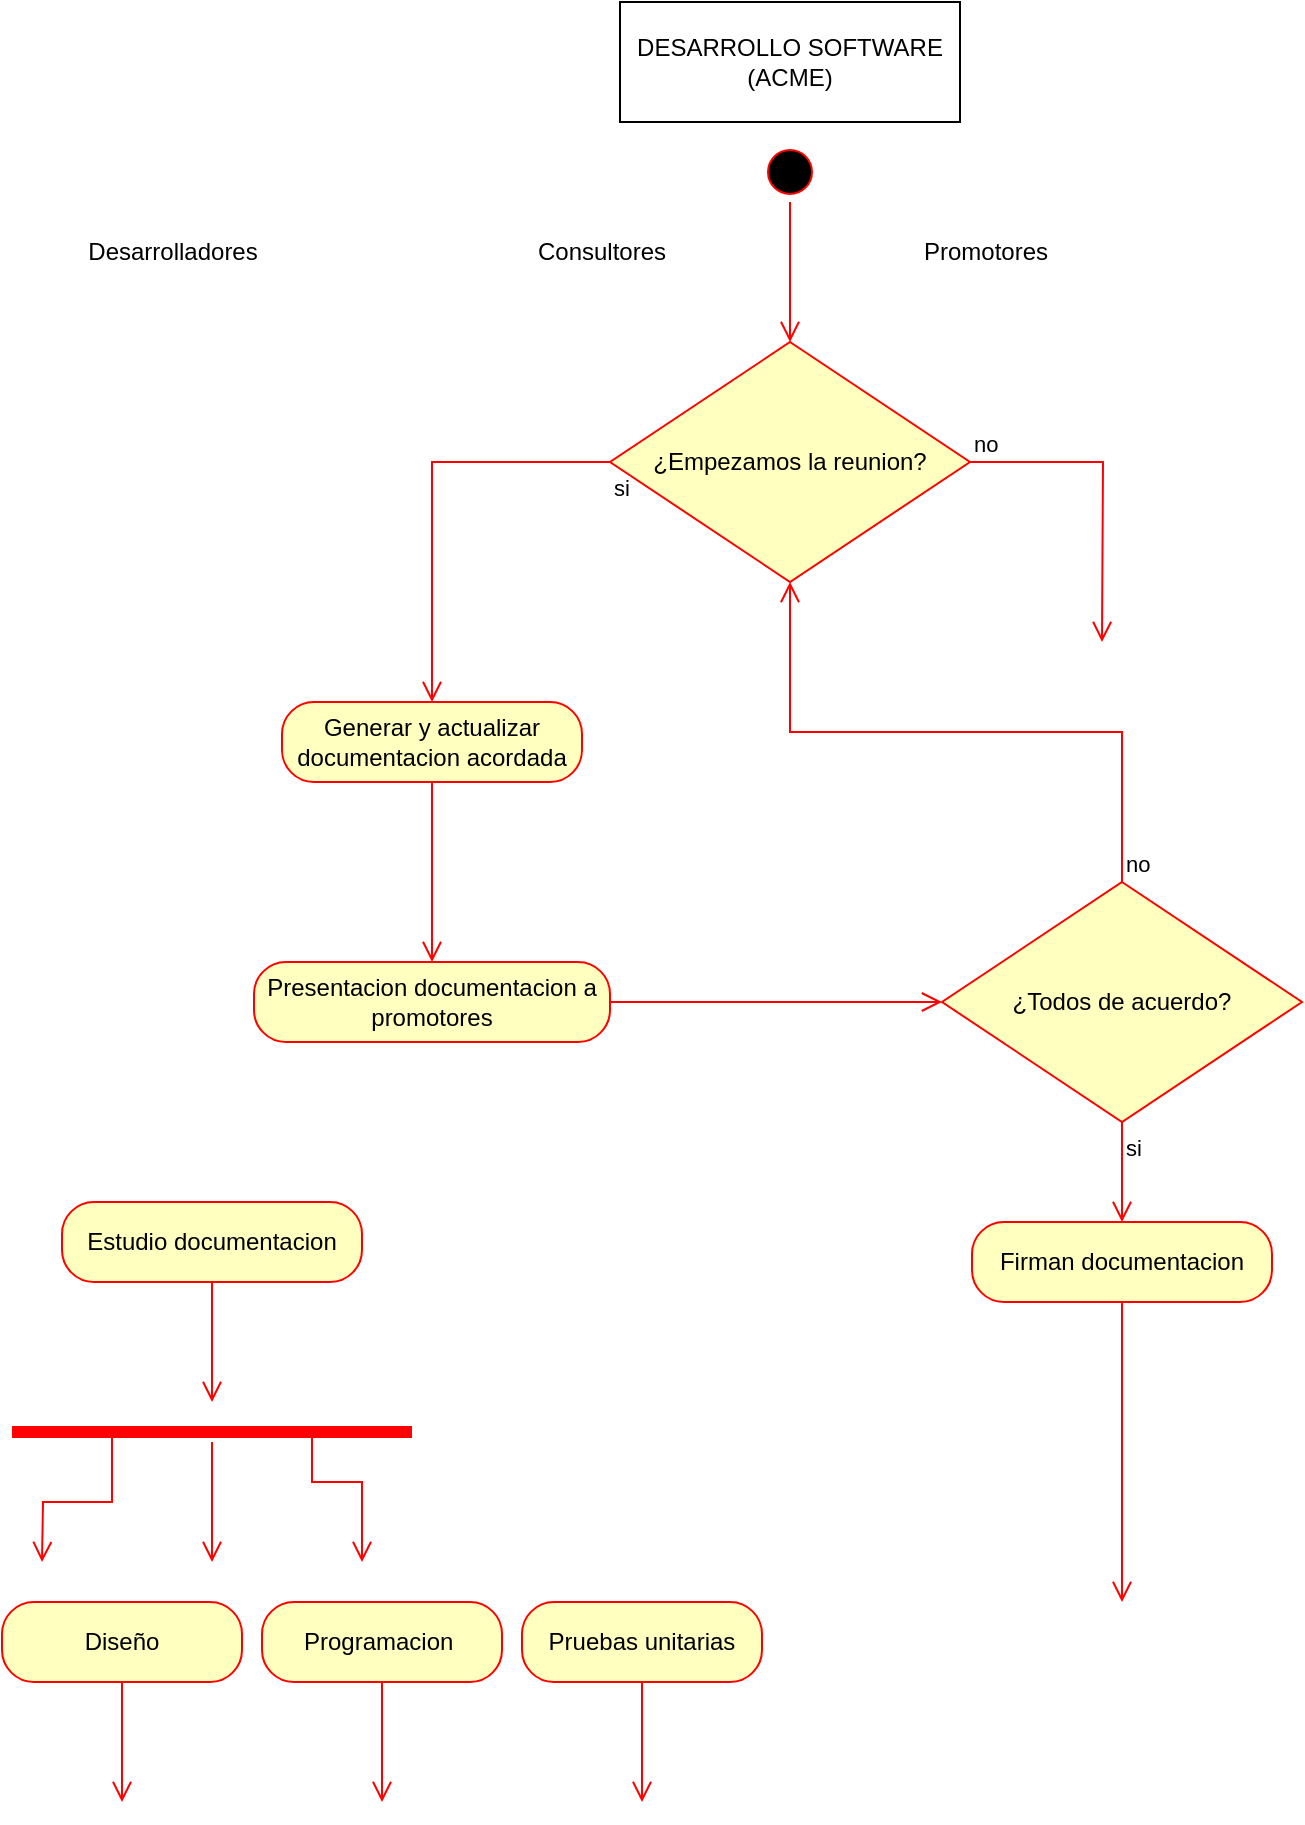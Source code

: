 <mxfile version="25.0.2">
  <diagram name="Página-1" id="g7HSjeW1Dz41Qp35MYZQ">
    <mxGraphModel dx="1232" dy="1187" grid="1" gridSize="10" guides="1" tooltips="1" connect="1" arrows="1" fold="1" page="1" pageScale="1" pageWidth="827" pageHeight="1169" math="0" shadow="0">
      <root>
        <mxCell id="0" />
        <mxCell id="1" parent="0" />
        <mxCell id="TpSh6B2Bh9S7e7EaSyir-1" value="DESARROLLO SOFTWARE (ACME)" style="rounded=0;whiteSpace=wrap;html=1;" vertex="1" parent="1">
          <mxGeometry x="329" y="20" width="170" height="60" as="geometry" />
        </mxCell>
        <mxCell id="TpSh6B2Bh9S7e7EaSyir-2" value="Consultores" style="text;html=1;align=center;verticalAlign=middle;whiteSpace=wrap;rounded=0;" vertex="1" parent="1">
          <mxGeometry x="280" y="130" width="80" height="30" as="geometry" />
        </mxCell>
        <mxCell id="TpSh6B2Bh9S7e7EaSyir-4" value="" style="ellipse;html=1;shape=startState;fillColor=#000000;strokeColor=#ff0000;" vertex="1" parent="1">
          <mxGeometry x="399" y="90" width="30" height="30" as="geometry" />
        </mxCell>
        <mxCell id="TpSh6B2Bh9S7e7EaSyir-5" value="" style="edgeStyle=orthogonalEdgeStyle;html=1;verticalAlign=bottom;endArrow=open;endSize=8;strokeColor=#ff0000;rounded=0;entryX=0.5;entryY=0;entryDx=0;entryDy=0;" edge="1" source="TpSh6B2Bh9S7e7EaSyir-4" parent="1" target="TpSh6B2Bh9S7e7EaSyir-8">
          <mxGeometry relative="1" as="geometry">
            <mxPoint x="414" y="180" as="targetPoint" />
          </mxGeometry>
        </mxCell>
        <mxCell id="TpSh6B2Bh9S7e7EaSyir-7" value="Promotores" style="text;html=1;align=center;verticalAlign=middle;whiteSpace=wrap;rounded=0;" vertex="1" parent="1">
          <mxGeometry x="472" y="130" width="80" height="30" as="geometry" />
        </mxCell>
        <mxCell id="TpSh6B2Bh9S7e7EaSyir-8" value="¿Empezamos la reunion?" style="rhombus;whiteSpace=wrap;html=1;fontColor=#000000;fillColor=#ffffc0;strokeColor=#ff0000;" vertex="1" parent="1">
          <mxGeometry x="324" y="190" width="180" height="120" as="geometry" />
        </mxCell>
        <mxCell id="TpSh6B2Bh9S7e7EaSyir-9" value="no" style="edgeStyle=orthogonalEdgeStyle;html=1;align=left;verticalAlign=bottom;endArrow=open;endSize=8;strokeColor=#ff0000;rounded=0;" edge="1" source="TpSh6B2Bh9S7e7EaSyir-8" parent="1">
          <mxGeometry x="-1" relative="1" as="geometry">
            <mxPoint x="570" y="340" as="targetPoint" />
          </mxGeometry>
        </mxCell>
        <mxCell id="TpSh6B2Bh9S7e7EaSyir-10" value="si" style="edgeStyle=orthogonalEdgeStyle;html=1;align=left;verticalAlign=top;endArrow=open;endSize=8;strokeColor=#ff0000;rounded=0;exitX=0;exitY=0.5;exitDx=0;exitDy=0;entryX=0.5;entryY=0;entryDx=0;entryDy=0;" edge="1" source="TpSh6B2Bh9S7e7EaSyir-8" parent="1" target="TpSh6B2Bh9S7e7EaSyir-11">
          <mxGeometry x="-1" relative="1" as="geometry">
            <mxPoint x="200" y="320" as="targetPoint" />
            <mxPoint as="offset" />
          </mxGeometry>
        </mxCell>
        <mxCell id="TpSh6B2Bh9S7e7EaSyir-11" value="Generar y actualizar documentacion acordada" style="rounded=1;whiteSpace=wrap;html=1;arcSize=40;fontColor=#000000;fillColor=#ffffc0;strokeColor=#ff0000;" vertex="1" parent="1">
          <mxGeometry x="160" y="370" width="150" height="40" as="geometry" />
        </mxCell>
        <mxCell id="TpSh6B2Bh9S7e7EaSyir-12" value="" style="edgeStyle=orthogonalEdgeStyle;html=1;verticalAlign=bottom;endArrow=open;endSize=8;strokeColor=#ff0000;rounded=0;entryX=0.5;entryY=0;entryDx=0;entryDy=0;" edge="1" source="TpSh6B2Bh9S7e7EaSyir-11" parent="1" target="TpSh6B2Bh9S7e7EaSyir-13">
          <mxGeometry relative="1" as="geometry">
            <mxPoint x="235" y="465" as="targetPoint" />
          </mxGeometry>
        </mxCell>
        <mxCell id="TpSh6B2Bh9S7e7EaSyir-13" value="Presentacion documentacion a promotores" style="rounded=1;whiteSpace=wrap;html=1;arcSize=40;fontColor=#000000;fillColor=#ffffc0;strokeColor=#ff0000;" vertex="1" parent="1">
          <mxGeometry x="146" y="500" width="178" height="40" as="geometry" />
        </mxCell>
        <mxCell id="TpSh6B2Bh9S7e7EaSyir-14" value="" style="edgeStyle=orthogonalEdgeStyle;html=1;verticalAlign=bottom;endArrow=open;endSize=8;strokeColor=#ff0000;rounded=0;entryX=0;entryY=0.5;entryDx=0;entryDy=0;" edge="1" source="TpSh6B2Bh9S7e7EaSyir-13" parent="1" target="TpSh6B2Bh9S7e7EaSyir-15">
          <mxGeometry relative="1" as="geometry">
            <mxPoint x="470" y="520" as="targetPoint" />
          </mxGeometry>
        </mxCell>
        <mxCell id="TpSh6B2Bh9S7e7EaSyir-15" value="¿Todos de acuerdo?" style="rhombus;whiteSpace=wrap;html=1;fontColor=#000000;fillColor=#ffffc0;strokeColor=#ff0000;" vertex="1" parent="1">
          <mxGeometry x="490" y="460" width="180" height="120" as="geometry" />
        </mxCell>
        <mxCell id="TpSh6B2Bh9S7e7EaSyir-16" value="no" style="edgeStyle=orthogonalEdgeStyle;html=1;align=left;verticalAlign=bottom;endArrow=open;endSize=8;strokeColor=#ff0000;rounded=0;entryX=0.5;entryY=1;entryDx=0;entryDy=0;" edge="1" parent="1" source="TpSh6B2Bh9S7e7EaSyir-15" target="TpSh6B2Bh9S7e7EaSyir-8">
          <mxGeometry x="-1" relative="1" as="geometry">
            <mxPoint x="710" y="690" as="targetPoint" />
          </mxGeometry>
        </mxCell>
        <mxCell id="TpSh6B2Bh9S7e7EaSyir-17" value="si" style="edgeStyle=orthogonalEdgeStyle;html=1;align=left;verticalAlign=top;endArrow=open;endSize=8;strokeColor=#ff0000;rounded=0;entryX=0.5;entryY=0;entryDx=0;entryDy=0;" edge="1" parent="1" source="TpSh6B2Bh9S7e7EaSyir-15" target="TpSh6B2Bh9S7e7EaSyir-18">
          <mxGeometry x="-1" relative="1" as="geometry">
            <mxPoint x="520" y="830" as="targetPoint" />
          </mxGeometry>
        </mxCell>
        <mxCell id="TpSh6B2Bh9S7e7EaSyir-18" value="Firman documentacion" style="rounded=1;whiteSpace=wrap;html=1;arcSize=40;fontColor=#000000;fillColor=#ffffc0;strokeColor=#ff0000;" vertex="1" parent="1">
          <mxGeometry x="505" y="630" width="150" height="40" as="geometry" />
        </mxCell>
        <mxCell id="TpSh6B2Bh9S7e7EaSyir-19" value="" style="edgeStyle=orthogonalEdgeStyle;html=1;verticalAlign=bottom;endArrow=open;endSize=8;strokeColor=#ff0000;rounded=0;" edge="1" parent="1" source="TpSh6B2Bh9S7e7EaSyir-18">
          <mxGeometry relative="1" as="geometry">
            <mxPoint x="580" y="820" as="targetPoint" />
          </mxGeometry>
        </mxCell>
        <mxCell id="TpSh6B2Bh9S7e7EaSyir-20" value="Desarrolladores" style="text;html=1;align=center;verticalAlign=middle;resizable=0;points=[];autosize=1;strokeColor=none;fillColor=none;" vertex="1" parent="1">
          <mxGeometry x="50" y="130" width="110" height="30" as="geometry" />
        </mxCell>
        <mxCell id="TpSh6B2Bh9S7e7EaSyir-22" value="Estudio documentacion" style="rounded=1;whiteSpace=wrap;html=1;arcSize=40;fontColor=#000000;fillColor=#ffffc0;strokeColor=#ff0000;" vertex="1" parent="1">
          <mxGeometry x="50" y="620" width="150" height="40" as="geometry" />
        </mxCell>
        <mxCell id="TpSh6B2Bh9S7e7EaSyir-23" value="" style="edgeStyle=orthogonalEdgeStyle;html=1;verticalAlign=bottom;endArrow=open;endSize=8;strokeColor=#ff0000;rounded=0;" edge="1" source="TpSh6B2Bh9S7e7EaSyir-22" parent="1">
          <mxGeometry relative="1" as="geometry">
            <mxPoint x="125" y="720" as="targetPoint" />
          </mxGeometry>
        </mxCell>
        <mxCell id="TpSh6B2Bh9S7e7EaSyir-24" value="" style="shape=line;html=1;strokeWidth=6;strokeColor=#ff0000;" vertex="1" parent="1">
          <mxGeometry x="25" y="730" width="200" height="10" as="geometry" />
        </mxCell>
        <mxCell id="TpSh6B2Bh9S7e7EaSyir-25" value="" style="edgeStyle=orthogonalEdgeStyle;html=1;verticalAlign=bottom;endArrow=open;endSize=8;strokeColor=#ff0000;rounded=0;" edge="1" source="TpSh6B2Bh9S7e7EaSyir-24" parent="1">
          <mxGeometry relative="1" as="geometry">
            <mxPoint x="125" y="800" as="targetPoint" />
          </mxGeometry>
        </mxCell>
        <mxCell id="TpSh6B2Bh9S7e7EaSyir-26" value="" style="edgeStyle=orthogonalEdgeStyle;html=1;verticalAlign=bottom;endArrow=open;endSize=8;strokeColor=#ff0000;rounded=0;exitX=0.75;exitY=0.5;exitDx=0;exitDy=0;exitPerimeter=0;" edge="1" parent="1" source="TpSh6B2Bh9S7e7EaSyir-24">
          <mxGeometry relative="1" as="geometry">
            <mxPoint x="200" y="800" as="targetPoint" />
            <mxPoint x="200" y="760" as="sourcePoint" />
            <Array as="points">
              <mxPoint x="175" y="760" />
              <mxPoint x="200" y="760" />
            </Array>
          </mxGeometry>
        </mxCell>
        <mxCell id="TpSh6B2Bh9S7e7EaSyir-27" value="" style="edgeStyle=orthogonalEdgeStyle;html=1;verticalAlign=bottom;endArrow=open;endSize=8;strokeColor=#ff0000;rounded=0;exitX=0.25;exitY=0.5;exitDx=0;exitDy=0;exitPerimeter=0;" edge="1" parent="1" source="TpSh6B2Bh9S7e7EaSyir-24">
          <mxGeometry relative="1" as="geometry">
            <mxPoint x="40" y="800" as="targetPoint" />
            <mxPoint x="145" y="760" as="sourcePoint" />
          </mxGeometry>
        </mxCell>
        <mxCell id="TpSh6B2Bh9S7e7EaSyir-28" value="Diseño" style="rounded=1;whiteSpace=wrap;html=1;arcSize=40;fontColor=#000000;fillColor=#ffffc0;strokeColor=#ff0000;" vertex="1" parent="1">
          <mxGeometry x="20" y="820" width="120" height="40" as="geometry" />
        </mxCell>
        <mxCell id="TpSh6B2Bh9S7e7EaSyir-29" value="" style="edgeStyle=orthogonalEdgeStyle;html=1;verticalAlign=bottom;endArrow=open;endSize=8;strokeColor=#ff0000;rounded=0;" edge="1" source="TpSh6B2Bh9S7e7EaSyir-28" parent="1">
          <mxGeometry relative="1" as="geometry">
            <mxPoint x="80" y="920" as="targetPoint" />
          </mxGeometry>
        </mxCell>
        <mxCell id="TpSh6B2Bh9S7e7EaSyir-30" value="Programacion&amp;nbsp;" style="rounded=1;whiteSpace=wrap;html=1;arcSize=40;fontColor=#000000;fillColor=#ffffc0;strokeColor=#ff0000;" vertex="1" parent="1">
          <mxGeometry x="150" y="820" width="120" height="40" as="geometry" />
        </mxCell>
        <mxCell id="TpSh6B2Bh9S7e7EaSyir-31" value="" style="edgeStyle=orthogonalEdgeStyle;html=1;verticalAlign=bottom;endArrow=open;endSize=8;strokeColor=#ff0000;rounded=0;" edge="1" parent="1" source="TpSh6B2Bh9S7e7EaSyir-30">
          <mxGeometry relative="1" as="geometry">
            <mxPoint x="210" y="920" as="targetPoint" />
          </mxGeometry>
        </mxCell>
        <mxCell id="TpSh6B2Bh9S7e7EaSyir-32" value="Pruebas unitarias" style="rounded=1;whiteSpace=wrap;html=1;arcSize=40;fontColor=#000000;fillColor=#ffffc0;strokeColor=#ff0000;" vertex="1" parent="1">
          <mxGeometry x="280" y="820" width="120" height="40" as="geometry" />
        </mxCell>
        <mxCell id="TpSh6B2Bh9S7e7EaSyir-33" value="" style="edgeStyle=orthogonalEdgeStyle;html=1;verticalAlign=bottom;endArrow=open;endSize=8;strokeColor=#ff0000;rounded=0;" edge="1" parent="1" source="TpSh6B2Bh9S7e7EaSyir-32">
          <mxGeometry relative="1" as="geometry">
            <mxPoint x="340" y="920" as="targetPoint" />
          </mxGeometry>
        </mxCell>
      </root>
    </mxGraphModel>
  </diagram>
</mxfile>
